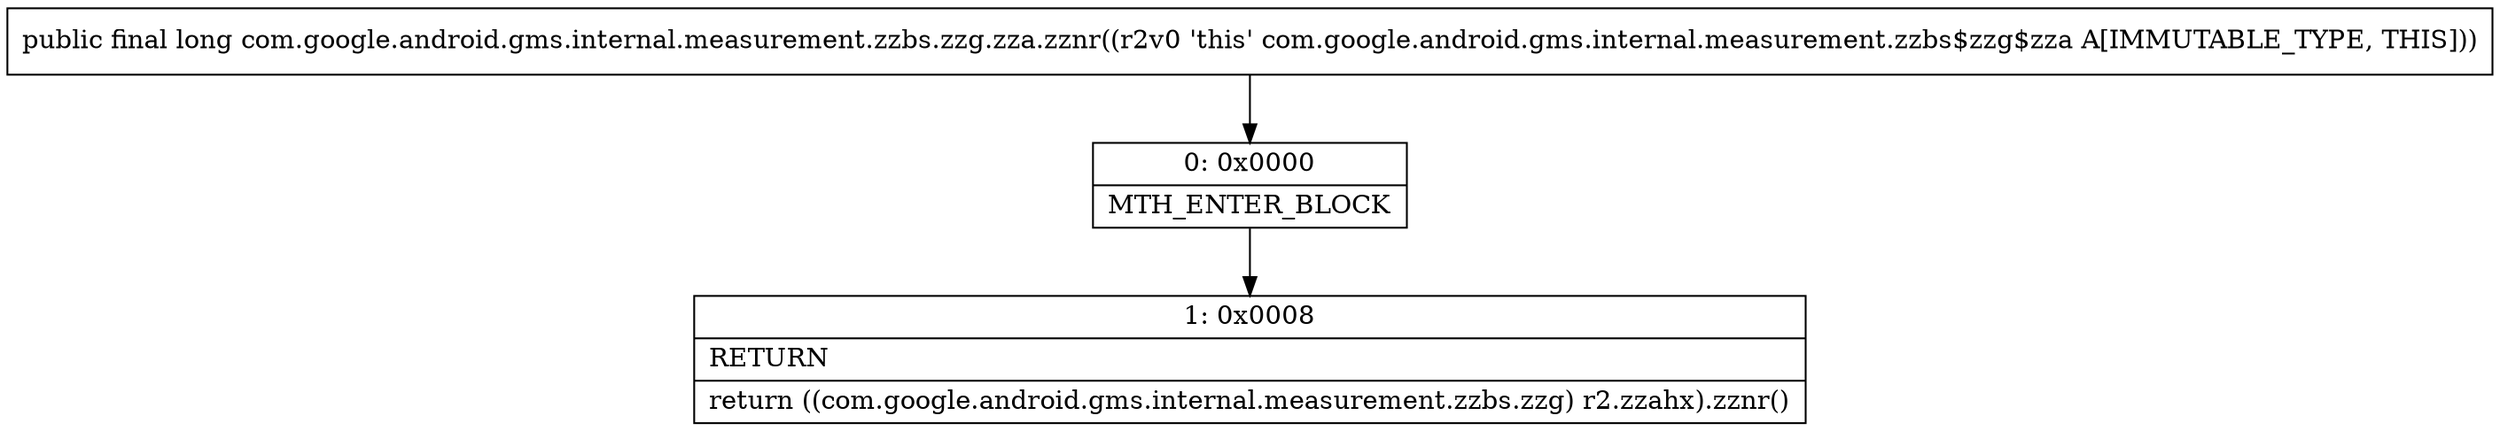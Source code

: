 digraph "CFG forcom.google.android.gms.internal.measurement.zzbs.zzg.zza.zznr()J" {
Node_0 [shape=record,label="{0\:\ 0x0000|MTH_ENTER_BLOCK\l}"];
Node_1 [shape=record,label="{1\:\ 0x0008|RETURN\l|return ((com.google.android.gms.internal.measurement.zzbs.zzg) r2.zzahx).zznr()\l}"];
MethodNode[shape=record,label="{public final long com.google.android.gms.internal.measurement.zzbs.zzg.zza.zznr((r2v0 'this' com.google.android.gms.internal.measurement.zzbs$zzg$zza A[IMMUTABLE_TYPE, THIS])) }"];
MethodNode -> Node_0;
Node_0 -> Node_1;
}

